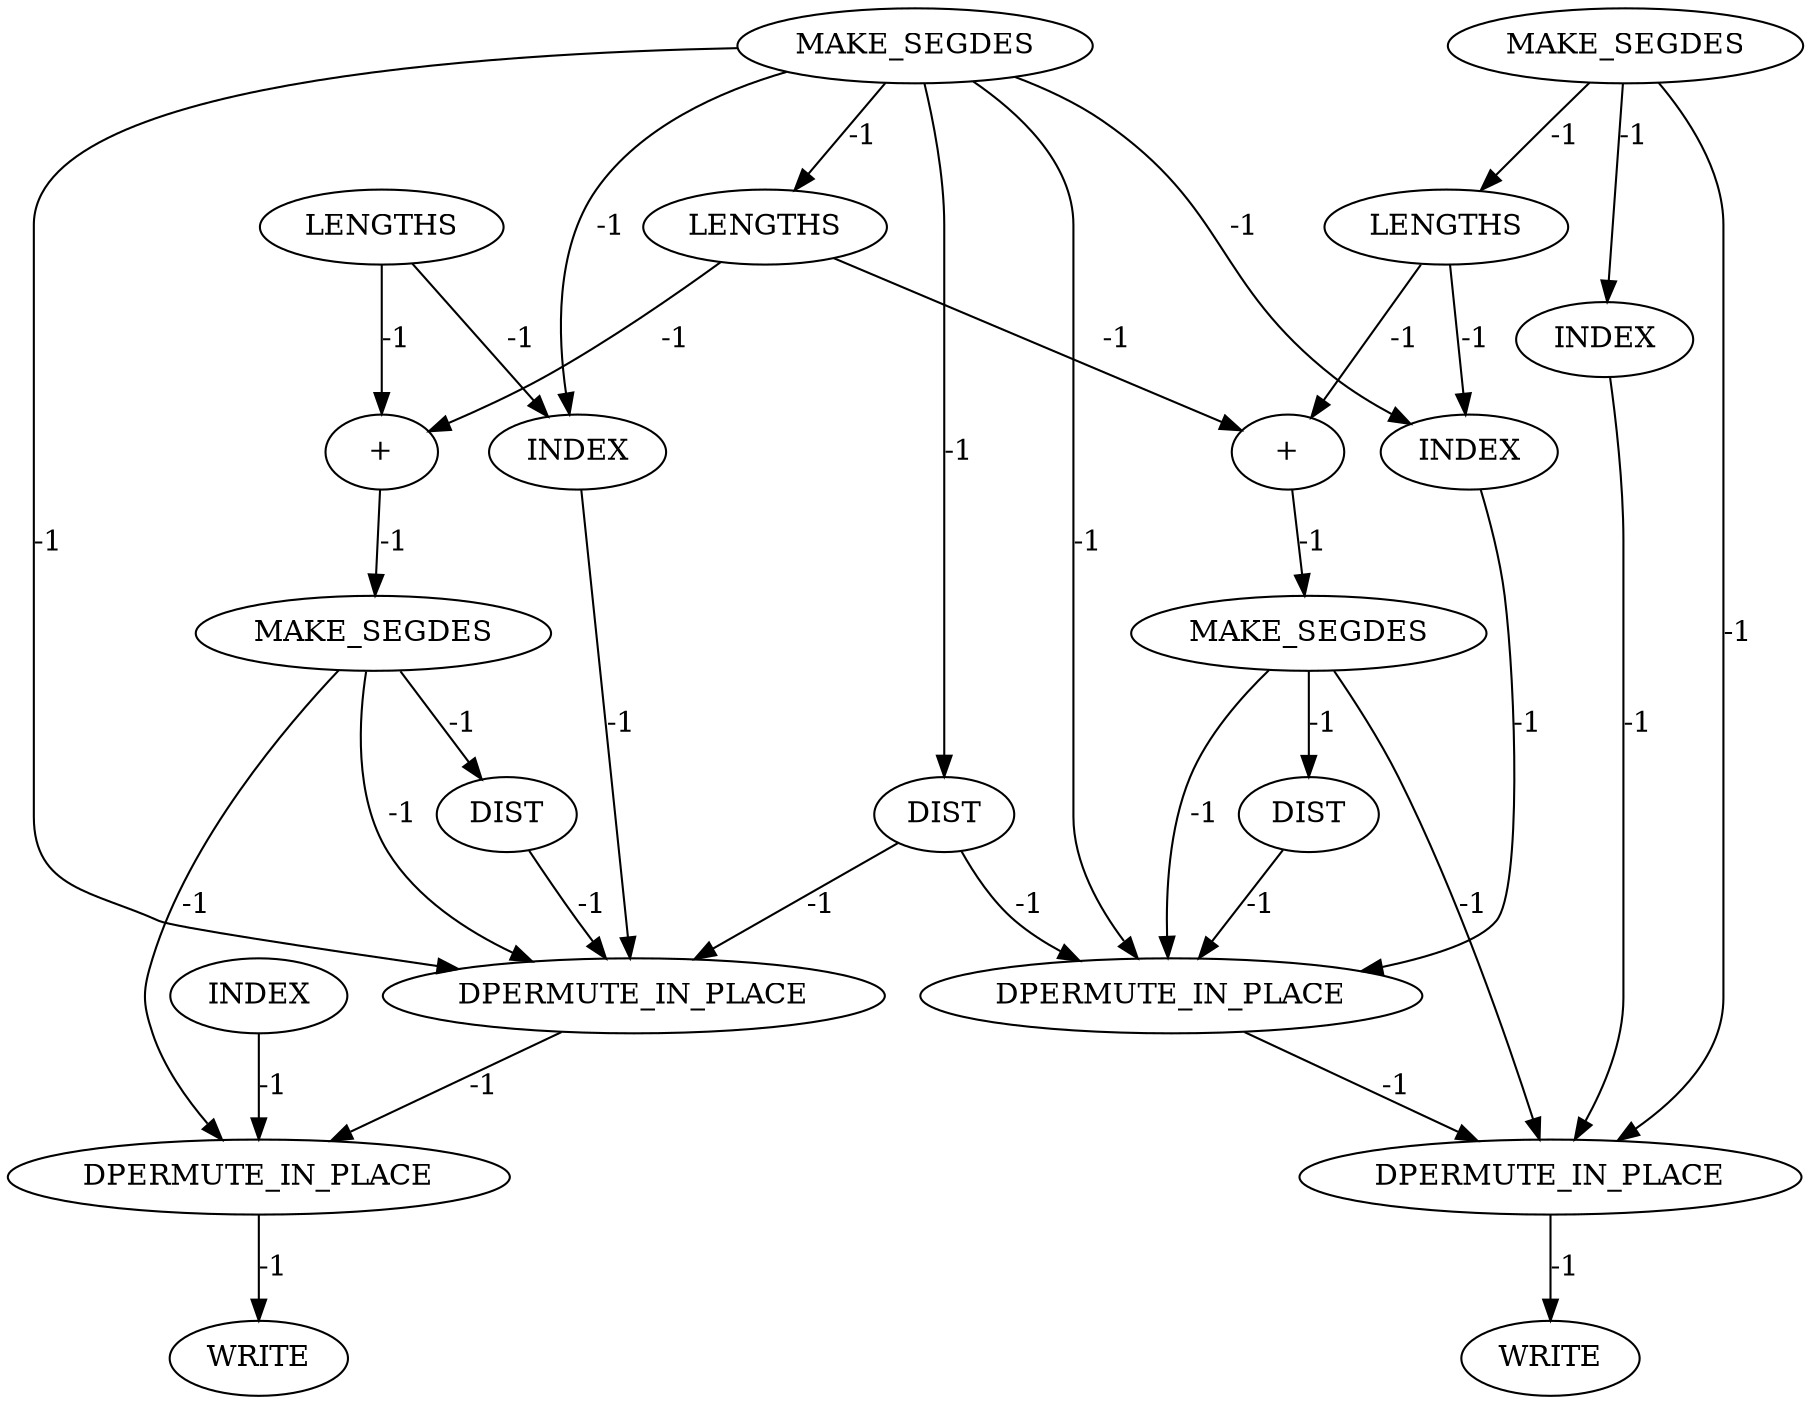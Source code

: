 digraph {
	ep_A_INST_6440 [label=LENGTHS cost=0]
	ep_A_INST_345 [label=MAKE_SEGDES cost=0]
	ep_A_INST_6452 [label=DIST cost=0]
	ep_A_INST_6476 [label=WRITE cost=0]
	ep_A_INST_6408 [label=DIST cost=0]
	ep_A_INST_6522 [label="+" cost=0]
	ep_A_INST_10356 [label=DPERMUTE_IN_PLACE cost=0]
	ep_A_INST_6402 [label=MAKE_SEGDES cost=0]
	ep_A_INST_6533 [label=DIST cost=0]
	ep_A_INST_6441 [label="+" cost=0]
	ep_A_INST_6418 [label=INDEX cost=0]
	ep_A_INST_6511 [label=INDEX cost=0]
	ep_A_INST_10354 [label=DPERMUTE_IN_PLACE cost=0]
	ep_A_INST_6422 [label=LENGTHS cost=0]
	ep_A_INST_6527 [label=MAKE_SEGDES cost=0]
	ep_A_INST_6446 [label=MAKE_SEGDES cost=0]
	ep_A_INST_6557 [label=WRITE cost=0]
	ep_A_INST_10355 [label=DPERMUTE_IN_PLACE cost=0]
	ep_A_INST_10357 [label=DPERMUTE_IN_PLACE cost=0]
	ep_A_INST_6503 [label=LENGTHS cost=0]
	ep_A_INST_6430 [label=INDEX cost=0]
	ep_A_INST_6499 [label=INDEX cost=0]
	ep_A_INST_6440 -> ep_A_INST_6441 [label=-1 cost=-1]
	ep_A_INST_6440 -> ep_A_INST_6522 [label=-1 cost=-1]
	ep_A_INST_345 -> ep_A_INST_6418 [label=-1 cost=-1]
	ep_A_INST_345 -> ep_A_INST_6422 [label=-1 cost=-1]
	ep_A_INST_345 -> ep_A_INST_10355 [label=-1 cost=-1]
	ep_A_INST_6452 -> ep_A_INST_10354 [label=-1 cost=-1]
	ep_A_INST_6408 -> ep_A_INST_10354 [label=-1 cost=-1]
	ep_A_INST_6408 -> ep_A_INST_10356 [label=-1 cost=-1]
	ep_A_INST_6522 -> ep_A_INST_6527 [label=-1 cost=-1]
	ep_A_INST_10356 -> ep_A_INST_10357 [label=-1 cost=-1]
	ep_A_INST_6402 -> ep_A_INST_6408 [label=-1 cost=-1]
	ep_A_INST_6402 -> ep_A_INST_6430 [label=-1 cost=-1]
	ep_A_INST_6402 -> ep_A_INST_6440 [label=-1 cost=-1]
	ep_A_INST_6402 -> ep_A_INST_10354 [label=-1 cost=-1]
	ep_A_INST_6402 -> ep_A_INST_6511 [label=-1 cost=-1]
	ep_A_INST_6402 -> ep_A_INST_10356 [label=-1 cost=-1]
	ep_A_INST_6533 -> ep_A_INST_10356 [label=-1 cost=-1]
	ep_A_INST_6441 -> ep_A_INST_6446 [label=-1 cost=-1]
	ep_A_INST_6418 -> ep_A_INST_10355 [label=-1 cost=-1]
	ep_A_INST_6511 -> ep_A_INST_10356 [label=-1 cost=-1]
	ep_A_INST_10354 -> ep_A_INST_10355 [label=-1 cost=-1]
	ep_A_INST_6422 -> ep_A_INST_6430 [label=-1 cost=-1]
	ep_A_INST_6422 -> ep_A_INST_6441 [label=-1 cost=-1]
	ep_A_INST_6527 -> ep_A_INST_6533 [label=-1 cost=-1]
	ep_A_INST_6527 -> ep_A_INST_10356 [label=-1 cost=-1]
	ep_A_INST_6527 -> ep_A_INST_10357 [label=-1 cost=-1]
	ep_A_INST_6446 -> ep_A_INST_6452 [label=-1 cost=-1]
	ep_A_INST_6446 -> ep_A_INST_10354 [label=-1 cost=-1]
	ep_A_INST_6446 -> ep_A_INST_10355 [label=-1 cost=-1]
	ep_A_INST_10355 -> ep_A_INST_6476 [label=-1 cost=-1]
	ep_A_INST_10357 -> ep_A_INST_6557 [label=-1 cost=-1]
	ep_A_INST_6503 -> ep_A_INST_6511 [label=-1 cost=-1]
	ep_A_INST_6503 -> ep_A_INST_6522 [label=-1 cost=-1]
	ep_A_INST_6430 -> ep_A_INST_10354 [label=-1 cost=-1]
	ep_A_INST_6499 -> ep_A_INST_10357 [label=-1 cost=-1]
}
